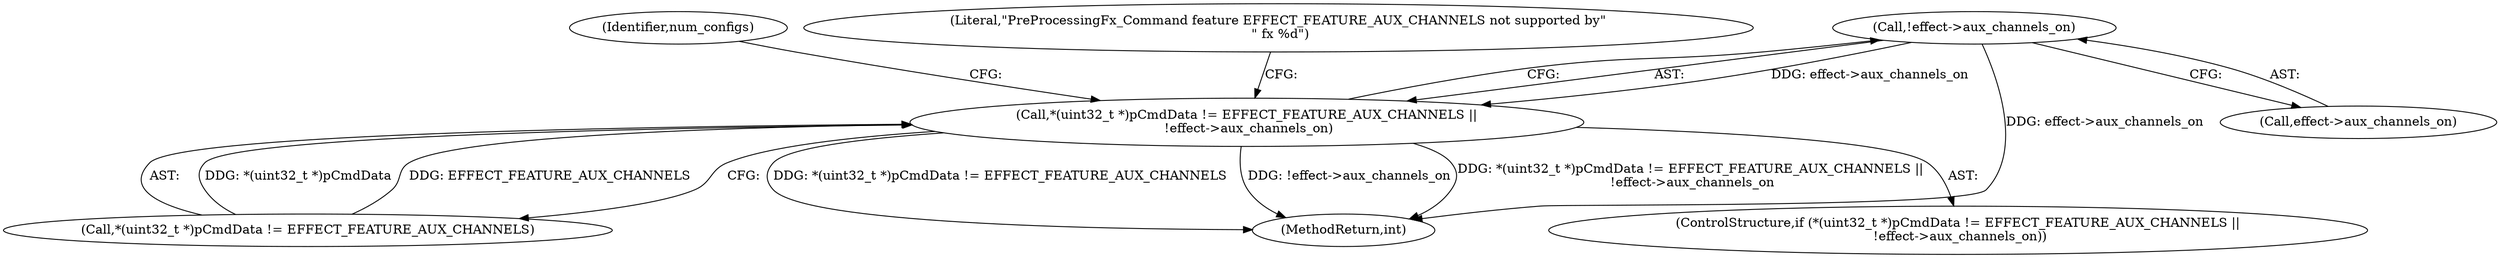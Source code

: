 digraph "0_Android_aeea52da00d210587fb3ed895de3d5f2e0264c88_9@pointer" {
"1000887" [label="(Call,!effect->aux_channels_on)"];
"1000880" [label="(Call,*(uint32_t *)pCmdData != EFFECT_FEATURE_AUX_CHANNELS ||\n !effect->aux_channels_on)"];
"1000879" [label="(ControlStructure,if (*(uint32_t *)pCmdData != EFFECT_FEATURE_AUX_CHANNELS ||\n !effect->aux_channels_on))"];
"1000888" [label="(Call,effect->aux_channels_on)"];
"1000880" [label="(Call,*(uint32_t *)pCmdData != EFFECT_FEATURE_AUX_CHANNELS ||\n !effect->aux_channels_on)"];
"1000912" [label="(Identifier,num_configs)"];
"1000887" [label="(Call,!effect->aux_channels_on)"];
"1000881" [label="(Call,*(uint32_t *)pCmdData != EFFECT_FEATURE_AUX_CHANNELS)"];
"1001295" [label="(MethodReturn,int)"];
"1000893" [label="(Literal,\"PreProcessingFx_Command feature EFFECT_FEATURE_AUX_CHANNELS not supported by\"\n \" fx %d\")"];
"1000887" -> "1000880"  [label="AST: "];
"1000887" -> "1000888"  [label="CFG: "];
"1000888" -> "1000887"  [label="AST: "];
"1000880" -> "1000887"  [label="CFG: "];
"1000887" -> "1001295"  [label="DDG: effect->aux_channels_on"];
"1000887" -> "1000880"  [label="DDG: effect->aux_channels_on"];
"1000880" -> "1000879"  [label="AST: "];
"1000880" -> "1000881"  [label="CFG: "];
"1000881" -> "1000880"  [label="AST: "];
"1000893" -> "1000880"  [label="CFG: "];
"1000912" -> "1000880"  [label="CFG: "];
"1000880" -> "1001295"  [label="DDG: *(uint32_t *)pCmdData != EFFECT_FEATURE_AUX_CHANNELS"];
"1000880" -> "1001295"  [label="DDG: !effect->aux_channels_on"];
"1000880" -> "1001295"  [label="DDG: *(uint32_t *)pCmdData != EFFECT_FEATURE_AUX_CHANNELS ||\n !effect->aux_channels_on"];
"1000881" -> "1000880"  [label="DDG: *(uint32_t *)pCmdData"];
"1000881" -> "1000880"  [label="DDG: EFFECT_FEATURE_AUX_CHANNELS"];
}
